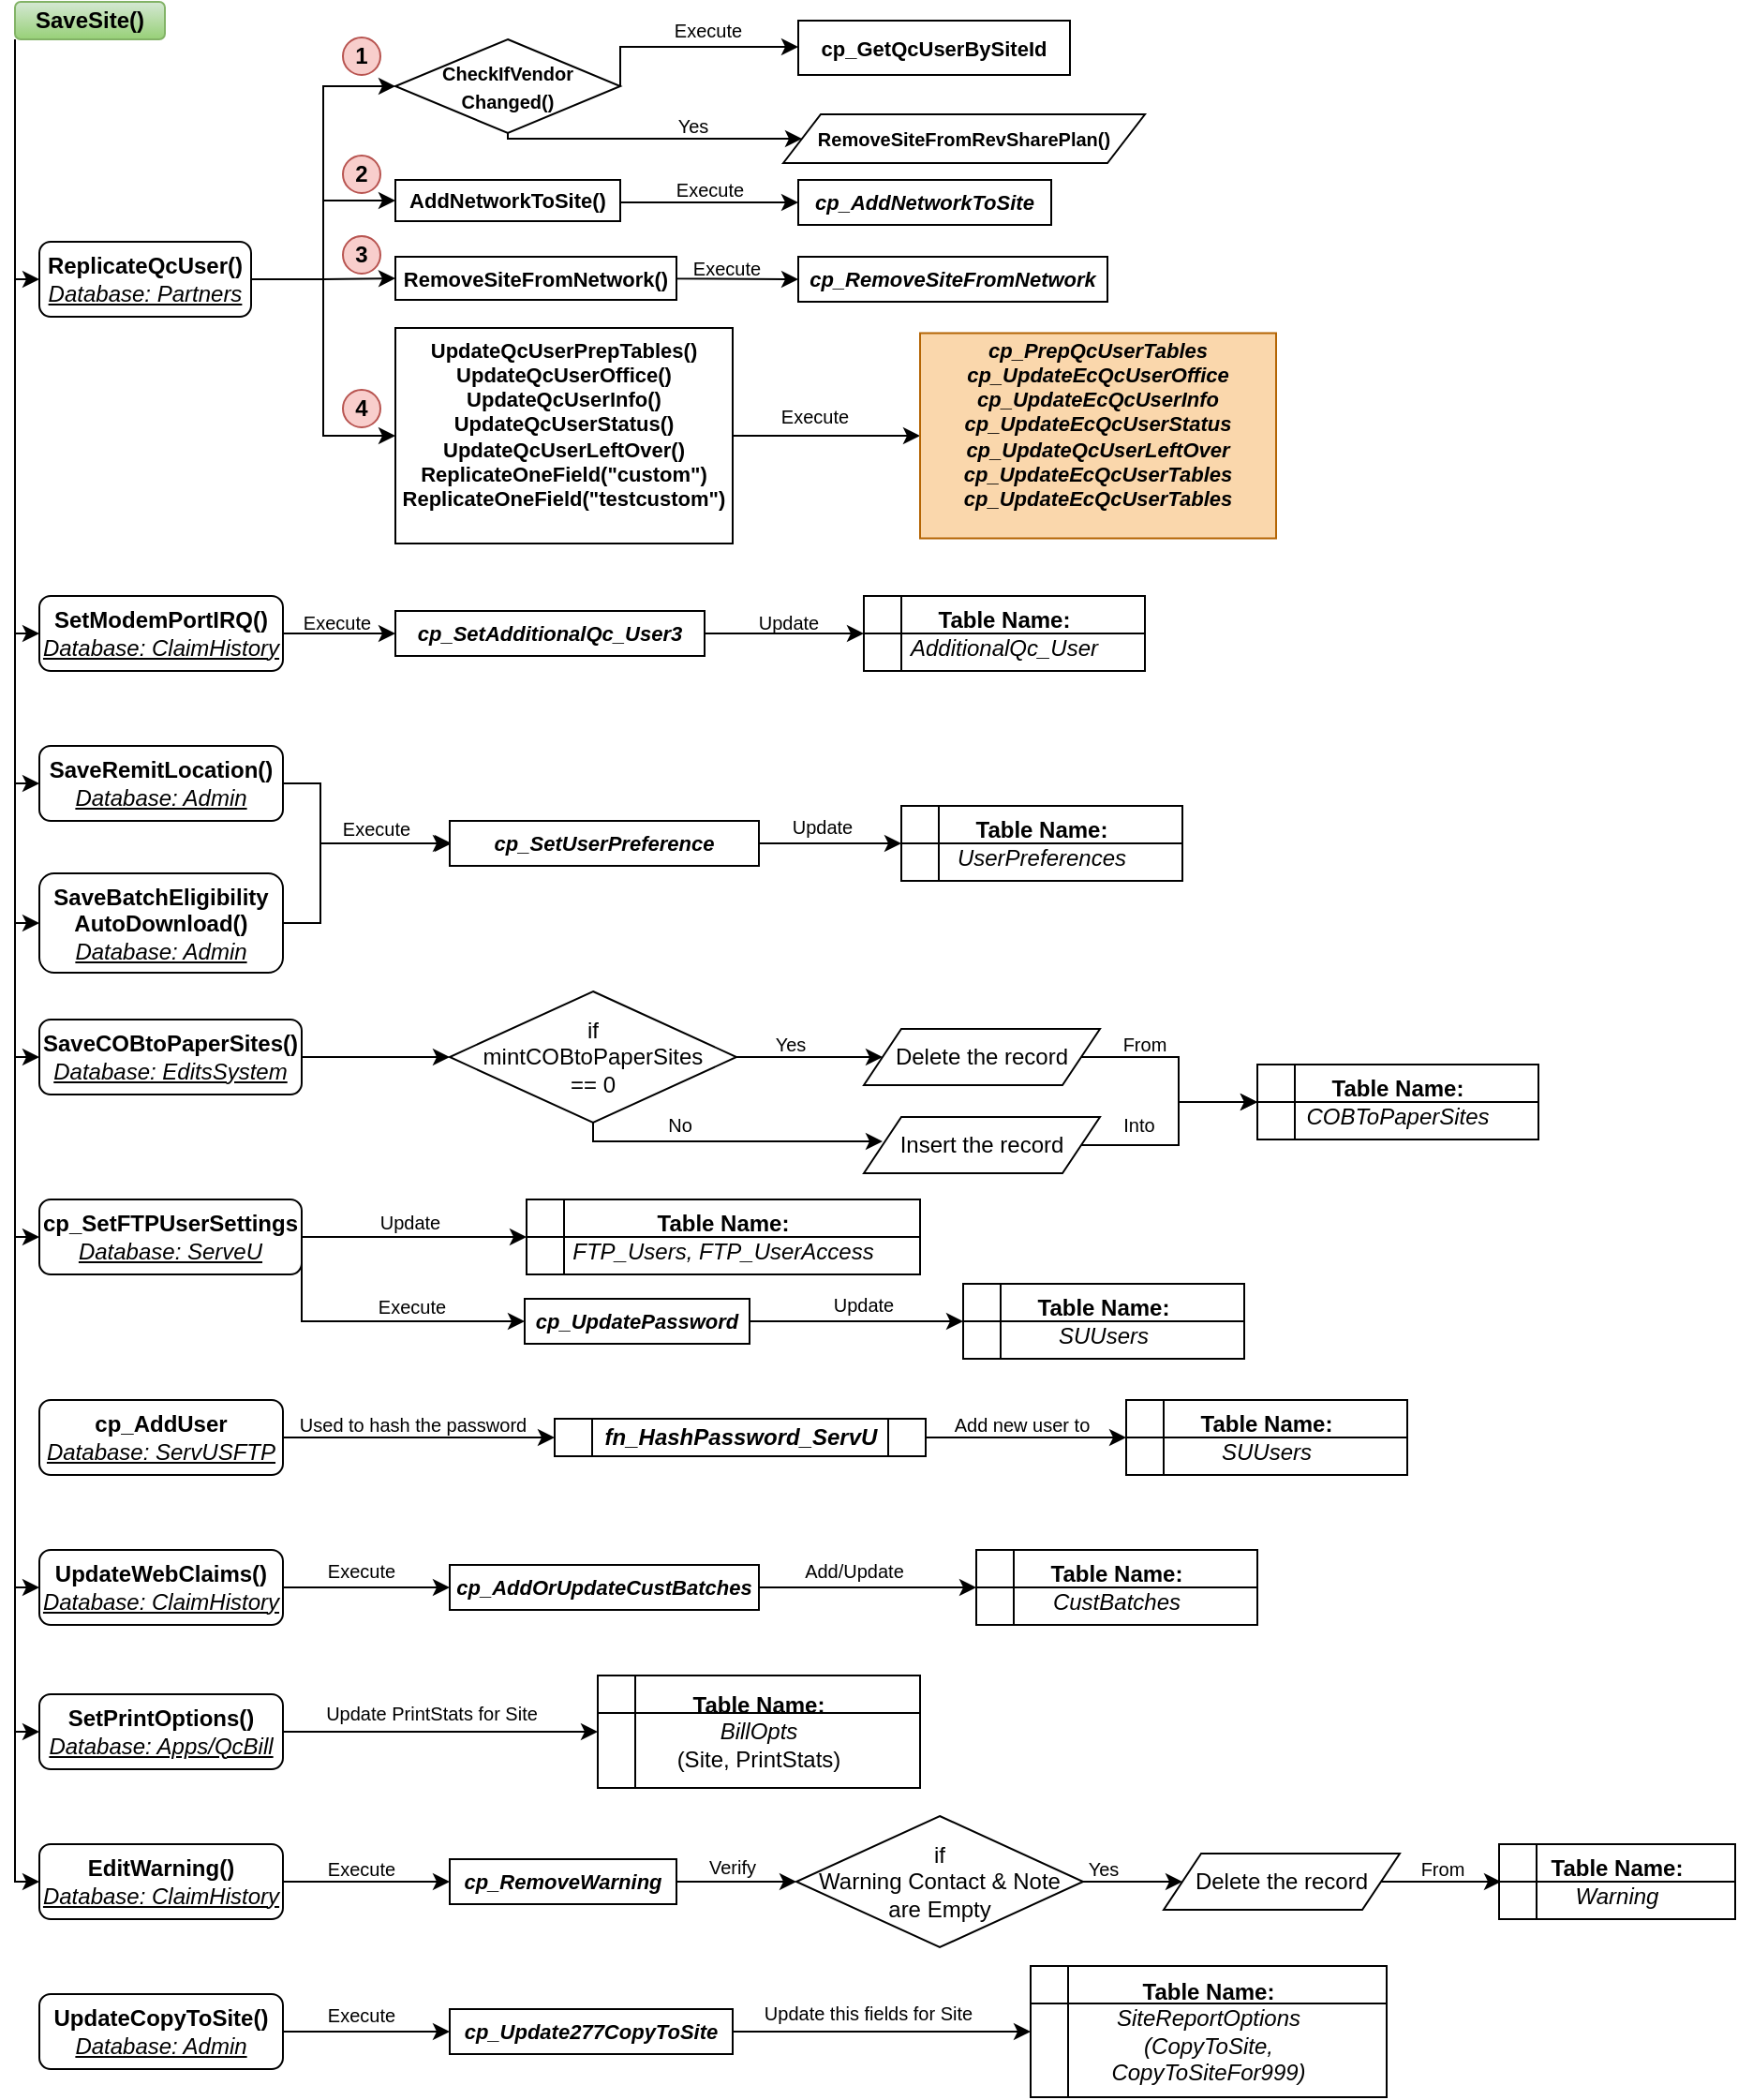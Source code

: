 <mxfile version="20.5.3" type="github">
  <diagram id="_K48cLqti1GaLyE079BF" name="Page-1">
    <mxGraphModel dx="978" dy="545" grid="1" gridSize="10" guides="1" tooltips="1" connect="1" arrows="1" fold="1" page="1" pageScale="1" pageWidth="850" pageHeight="1100" math="0" shadow="0">
      <root>
        <mxCell id="0" />
        <mxCell id="1" parent="0" />
        <mxCell id="xYedoZE-uZVzS92_hHpU-44" style="edgeStyle=orthogonalEdgeStyle;rounded=0;orthogonalLoop=1;jettySize=auto;html=1;exitX=0;exitY=1;exitDx=0;exitDy=0;entryX=0;entryY=0.5;entryDx=0;entryDy=0;fontSize=12;" edge="1" parent="1" source="xYedoZE-uZVzS92_hHpU-1" target="xYedoZE-uZVzS92_hHpU-2">
          <mxGeometry relative="1" as="geometry">
            <Array as="points">
              <mxPoint x="7" y="149" />
            </Array>
          </mxGeometry>
        </mxCell>
        <mxCell id="xYedoZE-uZVzS92_hHpU-52" style="edgeStyle=orthogonalEdgeStyle;rounded=0;orthogonalLoop=1;jettySize=auto;html=1;exitX=0;exitY=1;exitDx=0;exitDy=0;entryX=0;entryY=0.5;entryDx=0;entryDy=0;fontSize=12;" edge="1" parent="1" source="xYedoZE-uZVzS92_hHpU-1" target="xYedoZE-uZVzS92_hHpU-45">
          <mxGeometry relative="1" as="geometry">
            <Array as="points">
              <mxPoint x="7" y="338" />
            </Array>
          </mxGeometry>
        </mxCell>
        <mxCell id="xYedoZE-uZVzS92_hHpU-96" style="edgeStyle=orthogonalEdgeStyle;rounded=0;orthogonalLoop=1;jettySize=auto;html=1;exitX=0;exitY=1;exitDx=0;exitDy=0;entryX=0;entryY=0.5;entryDx=0;entryDy=0;fontSize=12;" edge="1" parent="1" source="xYedoZE-uZVzS92_hHpU-1" target="xYedoZE-uZVzS92_hHpU-54">
          <mxGeometry relative="1" as="geometry">
            <Array as="points">
              <mxPoint x="7" y="418" />
            </Array>
          </mxGeometry>
        </mxCell>
        <mxCell id="xYedoZE-uZVzS92_hHpU-97" style="edgeStyle=orthogonalEdgeStyle;rounded=0;orthogonalLoop=1;jettySize=auto;html=1;exitX=0;exitY=1;exitDx=0;exitDy=0;entryX=0;entryY=0.5;entryDx=0;entryDy=0;fontSize=12;" edge="1" parent="1" source="xYedoZE-uZVzS92_hHpU-1" target="xYedoZE-uZVzS92_hHpU-56">
          <mxGeometry relative="1" as="geometry">
            <Array as="points">
              <mxPoint x="7" y="493" />
            </Array>
          </mxGeometry>
        </mxCell>
        <mxCell id="xYedoZE-uZVzS92_hHpU-98" style="edgeStyle=orthogonalEdgeStyle;rounded=0;orthogonalLoop=1;jettySize=auto;html=1;exitX=0;exitY=1;exitDx=0;exitDy=0;entryX=0;entryY=0.5;entryDx=0;entryDy=0;fontSize=12;" edge="1" parent="1" source="xYedoZE-uZVzS92_hHpU-1" target="xYedoZE-uZVzS92_hHpU-57">
          <mxGeometry relative="1" as="geometry">
            <Array as="points">
              <mxPoint x="7" y="564" />
            </Array>
          </mxGeometry>
        </mxCell>
        <mxCell id="xYedoZE-uZVzS92_hHpU-123" style="edgeStyle=orthogonalEdgeStyle;rounded=0;orthogonalLoop=1;jettySize=auto;html=1;exitX=0;exitY=1;exitDx=0;exitDy=0;entryX=0;entryY=0.5;entryDx=0;entryDy=0;fontSize=12;" edge="1" parent="1" source="xYedoZE-uZVzS92_hHpU-1" target="xYedoZE-uZVzS92_hHpU-62">
          <mxGeometry relative="1" as="geometry">
            <Array as="points">
              <mxPoint x="7" y="1004" />
            </Array>
          </mxGeometry>
        </mxCell>
        <mxCell id="xYedoZE-uZVzS92_hHpU-124" style="edgeStyle=orthogonalEdgeStyle;rounded=0;orthogonalLoop=1;jettySize=auto;html=1;exitX=0;exitY=1;exitDx=0;exitDy=0;entryX=0;entryY=0.5;entryDx=0;entryDy=0;fontSize=12;" edge="1" parent="1" source="xYedoZE-uZVzS92_hHpU-1" target="xYedoZE-uZVzS92_hHpU-61">
          <mxGeometry relative="1" as="geometry">
            <Array as="points">
              <mxPoint x="7" y="924" />
            </Array>
          </mxGeometry>
        </mxCell>
        <mxCell id="xYedoZE-uZVzS92_hHpU-125" style="edgeStyle=orthogonalEdgeStyle;rounded=0;orthogonalLoop=1;jettySize=auto;html=1;exitX=0;exitY=1;exitDx=0;exitDy=0;entryX=0;entryY=0.5;entryDx=0;entryDy=0;fontSize=12;" edge="1" parent="1" source="xYedoZE-uZVzS92_hHpU-1" target="xYedoZE-uZVzS92_hHpU-60">
          <mxGeometry relative="1" as="geometry">
            <Array as="points">
              <mxPoint x="7" y="847" />
            </Array>
          </mxGeometry>
        </mxCell>
        <mxCell id="xYedoZE-uZVzS92_hHpU-127" style="edgeStyle=orthogonalEdgeStyle;rounded=0;orthogonalLoop=1;jettySize=auto;html=1;exitX=0;exitY=1;exitDx=0;exitDy=0;entryX=0;entryY=0.5;entryDx=0;entryDy=0;fontSize=12;" edge="1" parent="1" source="xYedoZE-uZVzS92_hHpU-1" target="xYedoZE-uZVzS92_hHpU-58">
          <mxGeometry relative="1" as="geometry">
            <Array as="points">
              <mxPoint x="7" y="660" />
            </Array>
          </mxGeometry>
        </mxCell>
        <mxCell id="xYedoZE-uZVzS92_hHpU-1" value="&lt;b&gt;SaveSite()&lt;/b&gt;" style="rounded=1;whiteSpace=wrap;html=1;fillColor=#d5e8d4;strokeColor=#82b366;gradientColor=#97d077;" vertex="1" parent="1">
          <mxGeometry x="7" y="1" width="80" height="20" as="geometry" />
        </mxCell>
        <mxCell id="xYedoZE-uZVzS92_hHpU-15" style="edgeStyle=orthogonalEdgeStyle;rounded=0;orthogonalLoop=1;jettySize=auto;html=1;exitX=1;exitY=0.5;exitDx=0;exitDy=0;entryX=0;entryY=0.5;entryDx=0;entryDy=0;fontSize=10;" edge="1" parent="1" source="xYedoZE-uZVzS92_hHpU-2" target="xYedoZE-uZVzS92_hHpU-3">
          <mxGeometry relative="1" as="geometry" />
        </mxCell>
        <mxCell id="xYedoZE-uZVzS92_hHpU-24" style="edgeStyle=orthogonalEdgeStyle;rounded=0;orthogonalLoop=1;jettySize=auto;html=1;exitX=1;exitY=0.5;exitDx=0;exitDy=0;entryX=0;entryY=0.5;entryDx=0;entryDy=0;fontSize=11;" edge="1" parent="1" source="xYedoZE-uZVzS92_hHpU-2" target="xYedoZE-uZVzS92_hHpU-19">
          <mxGeometry relative="1" as="geometry" />
        </mxCell>
        <mxCell id="xYedoZE-uZVzS92_hHpU-32" style="edgeStyle=orthogonalEdgeStyle;rounded=0;orthogonalLoop=1;jettySize=auto;html=1;exitX=1;exitY=0.5;exitDx=0;exitDy=0;entryX=0;entryY=0.5;entryDx=0;entryDy=0;fontSize=12;" edge="1" parent="1" source="xYedoZE-uZVzS92_hHpU-2" target="xYedoZE-uZVzS92_hHpU-27">
          <mxGeometry relative="1" as="geometry" />
        </mxCell>
        <mxCell id="xYedoZE-uZVzS92_hHpU-39" style="edgeStyle=orthogonalEdgeStyle;rounded=0;orthogonalLoop=1;jettySize=auto;html=1;exitX=1;exitY=0.5;exitDx=0;exitDy=0;entryX=0;entryY=0.5;entryDx=0;entryDy=0;fontSize=12;" edge="1" parent="1" source="xYedoZE-uZVzS92_hHpU-2" target="xYedoZE-uZVzS92_hHpU-35">
          <mxGeometry relative="1" as="geometry" />
        </mxCell>
        <mxCell id="xYedoZE-uZVzS92_hHpU-2" value="&lt;b&gt;ReplicateQcUser()&lt;/b&gt;&lt;br&gt;&lt;i&gt;&lt;u&gt;Database: Partners&lt;/u&gt;&lt;/i&gt;" style="rounded=1;whiteSpace=wrap;html=1;" vertex="1" parent="1">
          <mxGeometry x="20" y="129" width="113" height="40" as="geometry" />
        </mxCell>
        <mxCell id="xYedoZE-uZVzS92_hHpU-14" style="edgeStyle=orthogonalEdgeStyle;rounded=0;orthogonalLoop=1;jettySize=auto;html=1;exitX=1;exitY=0.5;exitDx=0;exitDy=0;entryX=0;entryY=0.5;entryDx=0;entryDy=0;fontSize=10;" edge="1" parent="1" source="xYedoZE-uZVzS92_hHpU-3">
          <mxGeometry relative="1" as="geometry">
            <mxPoint x="425" y="25" as="targetPoint" />
            <Array as="points">
              <mxPoint x="330" y="25" />
            </Array>
          </mxGeometry>
        </mxCell>
        <mxCell id="xYedoZE-uZVzS92_hHpU-18" style="edgeStyle=orthogonalEdgeStyle;rounded=0;orthogonalLoop=1;jettySize=auto;html=1;exitX=0.5;exitY=1;exitDx=0;exitDy=0;entryX=0;entryY=0.5;entryDx=0;entryDy=0;fontSize=10;" edge="1" parent="1" source="xYedoZE-uZVzS92_hHpU-3" target="xYedoZE-uZVzS92_hHpU-16">
          <mxGeometry relative="1" as="geometry">
            <Array as="points">
              <mxPoint x="270" y="74" />
            </Array>
          </mxGeometry>
        </mxCell>
        <UserObject label="&lt;font style=&quot;font-size: 10px;&quot;&gt;&lt;b&gt;CheckIfVendor&lt;br&gt;Changed()&lt;/b&gt;&lt;/font&gt;" tooltip="Is Vendor change or not for SiteID?" id="xYedoZE-uZVzS92_hHpU-3">
          <mxCell style="rhombus;whiteSpace=wrap;html=1;" vertex="1" parent="1">
            <mxGeometry x="210" y="21" width="120" height="50" as="geometry" />
          </mxCell>
        </UserObject>
        <mxCell id="xYedoZE-uZVzS92_hHpU-6" value="Yes" style="text;html=1;strokeColor=none;fillColor=none;align=center;verticalAlign=middle;whiteSpace=wrap;rounded=0;fontSize=10;" vertex="1" parent="1">
          <mxGeometry x="339" y="52" width="60" height="30" as="geometry" />
        </mxCell>
        <mxCell id="xYedoZE-uZVzS92_hHpU-10" value="Execute" style="text;html=1;strokeColor=none;fillColor=none;align=center;verticalAlign=middle;whiteSpace=wrap;rounded=0;fontSize=10;" vertex="1" parent="1">
          <mxGeometry x="347" y="1" width="60" height="30" as="geometry" />
        </mxCell>
        <mxCell id="xYedoZE-uZVzS92_hHpU-16" value="&lt;b&gt;&lt;font style=&quot;font-size: 10px;&quot;&gt;RemoveSiteFromRevSharePlan()&lt;/font&gt;&lt;/b&gt;" style="shape=parallelogram;perimeter=parallelogramPerimeter;whiteSpace=wrap;html=1;fixedSize=1;fontSize=10;" vertex="1" parent="1">
          <mxGeometry x="417" y="61" width="193" height="26" as="geometry" />
        </mxCell>
        <mxCell id="xYedoZE-uZVzS92_hHpU-17" value="&lt;b&gt;&lt;font style=&quot;font-size: 11px;&quot;&gt;cp_GetQcUserBySiteId&lt;/font&gt;&lt;/b&gt;" style="rounded=0;whiteSpace=wrap;html=1;fontSize=10;" vertex="1" parent="1">
          <mxGeometry x="425" y="11" width="145" height="29" as="geometry" />
        </mxCell>
        <mxCell id="xYedoZE-uZVzS92_hHpU-23" style="edgeStyle=orthogonalEdgeStyle;rounded=0;orthogonalLoop=1;jettySize=auto;html=1;exitX=1;exitY=0.5;exitDx=0;exitDy=0;entryX=0;entryY=0.5;entryDx=0;entryDy=0;fontSize=11;" edge="1" parent="1" source="xYedoZE-uZVzS92_hHpU-19" target="xYedoZE-uZVzS92_hHpU-21">
          <mxGeometry relative="1" as="geometry">
            <Array as="points">
              <mxPoint x="330" y="108" />
            </Array>
          </mxGeometry>
        </mxCell>
        <mxCell id="xYedoZE-uZVzS92_hHpU-19" value="&lt;b&gt;&lt;font style=&quot;font-size: 11px;&quot;&gt;AddNetworkToSite()&lt;/font&gt;&lt;/b&gt;" style="rounded=0;whiteSpace=wrap;html=1;fontSize=10;" vertex="1" parent="1">
          <mxGeometry x="210" y="96" width="120" height="22" as="geometry" />
        </mxCell>
        <mxCell id="xYedoZE-uZVzS92_hHpU-21" value="&lt;b&gt;&lt;i&gt;cp_AddNetworkToSite&lt;/i&gt;&lt;/b&gt;" style="rounded=0;whiteSpace=wrap;html=1;fontSize=11;" vertex="1" parent="1">
          <mxGeometry x="425" y="96" width="135" height="24" as="geometry" />
        </mxCell>
        <mxCell id="xYedoZE-uZVzS92_hHpU-22" value="Execute" style="text;html=1;strokeColor=none;fillColor=none;align=center;verticalAlign=middle;whiteSpace=wrap;rounded=0;fontSize=10;" vertex="1" parent="1">
          <mxGeometry x="348" y="86" width="60" height="30" as="geometry" />
        </mxCell>
        <mxCell id="xYedoZE-uZVzS92_hHpU-25" value="&lt;b&gt;&lt;font style=&quot;font-size: 12px;&quot;&gt;1&lt;/font&gt;&lt;/b&gt;" style="ellipse;whiteSpace=wrap;html=1;fontSize=11;fillColor=#f8cecc;strokeColor=#b85450;" vertex="1" parent="1">
          <mxGeometry x="182" y="20" width="20" height="20" as="geometry" />
        </mxCell>
        <mxCell id="xYedoZE-uZVzS92_hHpU-26" value="&lt;b&gt;&lt;font style=&quot;font-size: 12px;&quot;&gt;2&lt;/font&gt;&lt;/b&gt;" style="ellipse;whiteSpace=wrap;html=1;fontSize=11;fillColor=#f8cecc;strokeColor=#b85450;" vertex="1" parent="1">
          <mxGeometry x="182" y="83" width="20" height="20" as="geometry" />
        </mxCell>
        <mxCell id="xYedoZE-uZVzS92_hHpU-31" style="edgeStyle=orthogonalEdgeStyle;rounded=0;orthogonalLoop=1;jettySize=auto;html=1;exitX=1;exitY=0.5;exitDx=0;exitDy=0;entryX=0;entryY=0.5;entryDx=0;entryDy=0;fontSize=12;" edge="1" parent="1" source="xYedoZE-uZVzS92_hHpU-27" target="xYedoZE-uZVzS92_hHpU-28">
          <mxGeometry relative="1" as="geometry">
            <Array as="points">
              <mxPoint x="330" y="149" />
            </Array>
          </mxGeometry>
        </mxCell>
        <mxCell id="xYedoZE-uZVzS92_hHpU-27" value="&lt;b&gt;&lt;font style=&quot;font-size: 11px;&quot;&gt;RemoveSiteFromNetwork()&lt;/font&gt;&lt;/b&gt;" style="rounded=0;whiteSpace=wrap;html=1;fontSize=10;" vertex="1" parent="1">
          <mxGeometry x="210" y="137" width="150" height="23" as="geometry" />
        </mxCell>
        <mxCell id="xYedoZE-uZVzS92_hHpU-28" value="&lt;b&gt;&lt;i&gt;cp_RemoveSiteFromNetwork&lt;/i&gt;&lt;/b&gt;" style="rounded=0;whiteSpace=wrap;html=1;fontSize=11;" vertex="1" parent="1">
          <mxGeometry x="425" y="137" width="165" height="24" as="geometry" />
        </mxCell>
        <mxCell id="xYedoZE-uZVzS92_hHpU-29" value="Execute" style="text;html=1;strokeColor=none;fillColor=none;align=center;verticalAlign=middle;whiteSpace=wrap;rounded=0;fontSize=10;" vertex="1" parent="1">
          <mxGeometry x="357" y="128" width="60" height="30" as="geometry" />
        </mxCell>
        <mxCell id="xYedoZE-uZVzS92_hHpU-33" value="&lt;b&gt;&lt;font style=&quot;font-size: 12px;&quot;&gt;3&lt;/font&gt;&lt;/b&gt;" style="ellipse;whiteSpace=wrap;html=1;fontSize=11;fillColor=#f8cecc;strokeColor=#b85450;" vertex="1" parent="1">
          <mxGeometry x="182" y="126" width="20" height="20" as="geometry" />
        </mxCell>
        <mxCell id="xYedoZE-uZVzS92_hHpU-37" style="edgeStyle=orthogonalEdgeStyle;rounded=0;orthogonalLoop=1;jettySize=auto;html=1;exitX=1;exitY=0.5;exitDx=0;exitDy=0;entryX=0;entryY=0.5;entryDx=0;entryDy=0;fontSize=12;" edge="1" parent="1" source="xYedoZE-uZVzS92_hHpU-35" target="xYedoZE-uZVzS92_hHpU-36">
          <mxGeometry relative="1" as="geometry" />
        </mxCell>
        <mxCell id="xYedoZE-uZVzS92_hHpU-35" value="&lt;b&gt;&lt;font style=&quot;font-size: 11px;&quot;&gt;UpdateQcUserPrepTables()&lt;br&gt;UpdateQcUserOffice()&lt;br&gt;UpdateQcUserInfo()&lt;br&gt;UpdateQcUserStatus()&lt;br&gt;UpdateQcUserLeftOver()&lt;br&gt;ReplicateOneField(&quot;custom&quot;)&lt;br&gt;ReplicateOneField(&quot;testcustom&quot;)&lt;br&gt;&lt;br&gt;&lt;/font&gt;&lt;/b&gt;" style="rounded=0;whiteSpace=wrap;html=1;fontSize=10;" vertex="1" parent="1">
          <mxGeometry x="210" y="175" width="180" height="115" as="geometry" />
        </mxCell>
        <mxCell id="xYedoZE-uZVzS92_hHpU-36" value="&lt;b&gt;&lt;i&gt;cp_PrepQcUserTables&lt;br&gt;cp_UpdateEcQcUserOffice&lt;br&gt;&lt;/i&gt;&lt;/b&gt;&lt;b&gt;&lt;i&gt;cp_UpdateEcQcUserInfo&lt;br&gt;&lt;/i&gt;&lt;/b&gt;&lt;b&gt;&lt;i&gt;cp_UpdateEcQcUserStatus&lt;br&gt;&lt;/i&gt;&lt;/b&gt;&lt;b&gt;&lt;i&gt;cp_UpdateQcUserLeftOver&lt;br&gt;&lt;/i&gt;&lt;/b&gt;&lt;b&gt;&lt;i&gt;cp_UpdateEcQcUserTables&lt;br&gt;&lt;/i&gt;&lt;/b&gt;&lt;b&gt;&lt;i&gt;cp_UpdateEcQcUserTables&lt;/i&gt;&lt;/b&gt;&lt;b&gt;&lt;i&gt;&lt;br&gt;&lt;br&gt;&lt;/i&gt;&lt;/b&gt;" style="rounded=0;whiteSpace=wrap;html=1;fontSize=11;fillColor=#fad7ac;strokeColor=#b46504;" vertex="1" parent="1">
          <mxGeometry x="490" y="177.75" width="190" height="109.5" as="geometry" />
        </mxCell>
        <mxCell id="xYedoZE-uZVzS92_hHpU-38" value="Execute" style="text;html=1;strokeColor=none;fillColor=none;align=center;verticalAlign=middle;whiteSpace=wrap;rounded=0;fontSize=10;" vertex="1" parent="1">
          <mxGeometry x="404" y="207" width="60" height="30" as="geometry" />
        </mxCell>
        <mxCell id="xYedoZE-uZVzS92_hHpU-40" value="&lt;b&gt;&lt;font style=&quot;font-size: 12px;&quot;&gt;4&lt;/font&gt;&lt;/b&gt;" style="ellipse;whiteSpace=wrap;html=1;fontSize=11;fillColor=#f8cecc;strokeColor=#b85450;" vertex="1" parent="1">
          <mxGeometry x="182" y="208" width="20" height="20" as="geometry" />
        </mxCell>
        <mxCell id="xYedoZE-uZVzS92_hHpU-49" style="edgeStyle=orthogonalEdgeStyle;rounded=0;orthogonalLoop=1;jettySize=auto;html=1;exitX=1;exitY=0.5;exitDx=0;exitDy=0;entryX=0;entryY=0.5;entryDx=0;entryDy=0;fontSize=12;" edge="1" parent="1" source="xYedoZE-uZVzS92_hHpU-45" target="xYedoZE-uZVzS92_hHpU-46">
          <mxGeometry relative="1" as="geometry" />
        </mxCell>
        <mxCell id="xYedoZE-uZVzS92_hHpU-45" value="&lt;b&gt;SetModemPortIRQ()&lt;/b&gt;&lt;br&gt;&lt;i&gt;&lt;u&gt;Database: ClaimHistory&lt;/u&gt;&lt;/i&gt;" style="rounded=1;whiteSpace=wrap;html=1;" vertex="1" parent="1">
          <mxGeometry x="20" y="318" width="130" height="40" as="geometry" />
        </mxCell>
        <mxCell id="xYedoZE-uZVzS92_hHpU-51" style="edgeStyle=orthogonalEdgeStyle;rounded=0;orthogonalLoop=1;jettySize=auto;html=1;exitX=1;exitY=0.5;exitDx=0;exitDy=0;entryX=0;entryY=0.5;entryDx=0;entryDy=0;fontSize=12;" edge="1" parent="1" source="xYedoZE-uZVzS92_hHpU-46" target="xYedoZE-uZVzS92_hHpU-47">
          <mxGeometry relative="1" as="geometry" />
        </mxCell>
        <mxCell id="xYedoZE-uZVzS92_hHpU-46" value="&lt;b&gt;&lt;i&gt;cp_SetAdditionalQc_User3&lt;/i&gt;&lt;/b&gt;" style="rounded=0;whiteSpace=wrap;html=1;fontSize=11;" vertex="1" parent="1">
          <mxGeometry x="210" y="326" width="165" height="24" as="geometry" />
        </mxCell>
        <mxCell id="xYedoZE-uZVzS92_hHpU-47" value="&lt;b&gt;Table Name:&lt;/b&gt;&lt;br&gt;&lt;i&gt;AdditionalQc_User&lt;/i&gt;" style="shape=internalStorage;whiteSpace=wrap;html=1;backgroundOutline=1;fontSize=12;" vertex="1" parent="1">
          <mxGeometry x="460" y="318" width="150" height="40" as="geometry" />
        </mxCell>
        <mxCell id="xYedoZE-uZVzS92_hHpU-48" value="Execute" style="text;html=1;strokeColor=none;fillColor=none;align=center;verticalAlign=middle;whiteSpace=wrap;rounded=0;fontSize=10;" vertex="1" parent="1">
          <mxGeometry x="149" y="317" width="60" height="30" as="geometry" />
        </mxCell>
        <mxCell id="xYedoZE-uZVzS92_hHpU-50" value="Update" style="text;html=1;strokeColor=none;fillColor=none;align=center;verticalAlign=middle;whiteSpace=wrap;rounded=0;fontSize=10;" vertex="1" parent="1">
          <mxGeometry x="390" y="317" width="60" height="30" as="geometry" />
        </mxCell>
        <mxCell id="xYedoZE-uZVzS92_hHpU-67" style="edgeStyle=orthogonalEdgeStyle;rounded=0;orthogonalLoop=1;jettySize=auto;html=1;exitX=1;exitY=0.5;exitDx=0;exitDy=0;entryX=0;entryY=0.5;entryDx=0;entryDy=0;fontSize=12;" edge="1" parent="1" source="xYedoZE-uZVzS92_hHpU-54" target="xYedoZE-uZVzS92_hHpU-65">
          <mxGeometry relative="1" as="geometry">
            <Array as="points">
              <mxPoint x="170" y="418" />
              <mxPoint x="170" y="450" />
            </Array>
          </mxGeometry>
        </mxCell>
        <mxCell id="xYedoZE-uZVzS92_hHpU-54" value="&lt;b&gt;SaveRemitLocation()&lt;/b&gt;&lt;br&gt;&lt;i&gt;&lt;u&gt;Database: Admin&lt;/u&gt;&lt;/i&gt;" style="rounded=1;whiteSpace=wrap;html=1;" vertex="1" parent="1">
          <mxGeometry x="20" y="398" width="130" height="40" as="geometry" />
        </mxCell>
        <mxCell id="xYedoZE-uZVzS92_hHpU-68" style="edgeStyle=orthogonalEdgeStyle;rounded=0;orthogonalLoop=1;jettySize=auto;html=1;exitX=1;exitY=0.5;exitDx=0;exitDy=0;fontSize=12;" edge="1" parent="1" source="xYedoZE-uZVzS92_hHpU-56">
          <mxGeometry relative="1" as="geometry">
            <mxPoint x="240" y="450" as="targetPoint" />
            <Array as="points">
              <mxPoint x="170" y="493" />
              <mxPoint x="170" y="450" />
            </Array>
          </mxGeometry>
        </mxCell>
        <mxCell id="xYedoZE-uZVzS92_hHpU-56" value="&lt;b&gt;SaveBatchEligibility&lt;br&gt;AutoDownload()&lt;/b&gt;&lt;br&gt;&lt;i&gt;&lt;u&gt;Database: Admin&lt;/u&gt;&lt;/i&gt;" style="rounded=1;whiteSpace=wrap;html=1;" vertex="1" parent="1">
          <mxGeometry x="20" y="466" width="130" height="53" as="geometry" />
        </mxCell>
        <mxCell id="xYedoZE-uZVzS92_hHpU-85" style="edgeStyle=orthogonalEdgeStyle;rounded=0;orthogonalLoop=1;jettySize=auto;html=1;exitX=1;exitY=0.5;exitDx=0;exitDy=0;entryX=0;entryY=0.5;entryDx=0;entryDy=0;fontSize=12;" edge="1" parent="1" source="xYedoZE-uZVzS92_hHpU-57" target="xYedoZE-uZVzS92_hHpU-75">
          <mxGeometry relative="1" as="geometry" />
        </mxCell>
        <mxCell id="xYedoZE-uZVzS92_hHpU-57" value="&lt;b&gt;SaveCOBtoPaperSites()&lt;/b&gt;&lt;br&gt;&lt;i&gt;&lt;u&gt;Database: EditsSystem&lt;/u&gt;&lt;/i&gt;" style="rounded=1;whiteSpace=wrap;html=1;" vertex="1" parent="1">
          <mxGeometry x="20" y="544" width="140" height="40" as="geometry" />
        </mxCell>
        <mxCell id="xYedoZE-uZVzS92_hHpU-143" style="edgeStyle=orthogonalEdgeStyle;rounded=0;orthogonalLoop=1;jettySize=auto;html=1;exitX=1;exitY=0.5;exitDx=0;exitDy=0;entryX=0;entryY=0.5;entryDx=0;entryDy=0;fontSize=12;" edge="1" parent="1" source="xYedoZE-uZVzS92_hHpU-58" target="xYedoZE-uZVzS92_hHpU-142">
          <mxGeometry relative="1" as="geometry" />
        </mxCell>
        <mxCell id="xYedoZE-uZVzS92_hHpU-144" style="edgeStyle=orthogonalEdgeStyle;rounded=0;orthogonalLoop=1;jettySize=auto;html=1;exitX=1;exitY=0.5;exitDx=0;exitDy=0;entryX=0;entryY=0.5;entryDx=0;entryDy=0;fontSize=12;" edge="1" parent="1" source="xYedoZE-uZVzS92_hHpU-58" target="xYedoZE-uZVzS92_hHpU-141">
          <mxGeometry relative="1" as="geometry">
            <Array as="points">
              <mxPoint x="160" y="705" />
            </Array>
          </mxGeometry>
        </mxCell>
        <mxCell id="xYedoZE-uZVzS92_hHpU-58" value="&lt;b&gt;cp_SetFTPUserSettings&lt;/b&gt;&lt;br&gt;&lt;i&gt;&lt;u&gt;Database: ServeU&lt;/u&gt;&lt;/i&gt;" style="rounded=1;whiteSpace=wrap;html=1;" vertex="1" parent="1">
          <mxGeometry x="20" y="640" width="140" height="40" as="geometry" />
        </mxCell>
        <mxCell id="xYedoZE-uZVzS92_hHpU-136" style="edgeStyle=orthogonalEdgeStyle;rounded=0;orthogonalLoop=1;jettySize=auto;html=1;exitX=1;exitY=0.5;exitDx=0;exitDy=0;entryX=0;entryY=0.5;entryDx=0;entryDy=0;fontSize=12;" edge="1" parent="1" source="xYedoZE-uZVzS92_hHpU-59" target="xYedoZE-uZVzS92_hHpU-135">
          <mxGeometry relative="1" as="geometry" />
        </mxCell>
        <mxCell id="xYedoZE-uZVzS92_hHpU-59" value="&lt;b&gt;cp_AddUser&lt;/b&gt;&lt;br&gt;&lt;i&gt;&lt;u&gt;Database: ServUSFTP&lt;/u&gt;&lt;/i&gt;" style="rounded=1;whiteSpace=wrap;html=1;" vertex="1" parent="1">
          <mxGeometry x="20" y="747" width="130" height="40" as="geometry" />
        </mxCell>
        <mxCell id="xYedoZE-uZVzS92_hHpU-89" style="edgeStyle=orthogonalEdgeStyle;rounded=0;orthogonalLoop=1;jettySize=auto;html=1;exitX=1;exitY=0.5;exitDx=0;exitDy=0;fontSize=12;" edge="1" parent="1" source="xYedoZE-uZVzS92_hHpU-60" target="xYedoZE-uZVzS92_hHpU-87">
          <mxGeometry relative="1" as="geometry" />
        </mxCell>
        <mxCell id="xYedoZE-uZVzS92_hHpU-60" value="&lt;b&gt;UpdateWebClaims()&lt;/b&gt;&lt;br&gt;&lt;i&gt;&lt;u&gt;Database: ClaimHistory&lt;/u&gt;&lt;/i&gt;" style="rounded=1;whiteSpace=wrap;html=1;" vertex="1" parent="1">
          <mxGeometry x="20" y="827" width="130" height="40" as="geometry" />
        </mxCell>
        <mxCell id="xYedoZE-uZVzS92_hHpU-118" style="edgeStyle=orthogonalEdgeStyle;rounded=0;orthogonalLoop=1;jettySize=auto;html=1;exitX=1;exitY=0.5;exitDx=0;exitDy=0;entryX=0;entryY=0.5;entryDx=0;entryDy=0;fontSize=12;" edge="1" parent="1" source="xYedoZE-uZVzS92_hHpU-61" target="xYedoZE-uZVzS92_hHpU-117">
          <mxGeometry relative="1" as="geometry" />
        </mxCell>
        <mxCell id="xYedoZE-uZVzS92_hHpU-61" value="&lt;b&gt;SetPrintOptions()&lt;/b&gt;&lt;br&gt;&lt;i&gt;&lt;u&gt;Database: Apps/QcBill&lt;/u&gt;&lt;/i&gt;" style="rounded=1;whiteSpace=wrap;html=1;" vertex="1" parent="1">
          <mxGeometry x="20" y="904" width="130" height="40" as="geometry" />
        </mxCell>
        <mxCell id="xYedoZE-uZVzS92_hHpU-109" style="edgeStyle=orthogonalEdgeStyle;rounded=0;orthogonalLoop=1;jettySize=auto;html=1;exitX=1;exitY=0.5;exitDx=0;exitDy=0;fontSize=12;" edge="1" parent="1" source="xYedoZE-uZVzS92_hHpU-62" target="xYedoZE-uZVzS92_hHpU-99">
          <mxGeometry relative="1" as="geometry" />
        </mxCell>
        <mxCell id="xYedoZE-uZVzS92_hHpU-62" value="&lt;b&gt;EditWarning()&lt;/b&gt;&lt;br&gt;&lt;i&gt;&lt;u&gt;Database: ClaimHistory&lt;/u&gt;&lt;/i&gt;" style="rounded=1;whiteSpace=wrap;html=1;" vertex="1" parent="1">
          <mxGeometry x="20" y="984" width="130" height="40" as="geometry" />
        </mxCell>
        <mxCell id="xYedoZE-uZVzS92_hHpU-113" style="edgeStyle=orthogonalEdgeStyle;rounded=0;orthogonalLoop=1;jettySize=auto;html=1;exitX=1;exitY=0.5;exitDx=0;exitDy=0;entryX=0;entryY=0.5;entryDx=0;entryDy=0;fontSize=12;" edge="1" parent="1" source="xYedoZE-uZVzS92_hHpU-63" target="xYedoZE-uZVzS92_hHpU-111">
          <mxGeometry relative="1" as="geometry" />
        </mxCell>
        <mxCell id="xYedoZE-uZVzS92_hHpU-63" value="&lt;b&gt;UpdateCopyToSite()&lt;/b&gt;&lt;br&gt;&lt;i&gt;&lt;u&gt;Database: Admin&lt;/u&gt;&lt;/i&gt;" style="rounded=1;whiteSpace=wrap;html=1;" vertex="1" parent="1">
          <mxGeometry x="20" y="1064" width="130" height="40" as="geometry" />
        </mxCell>
        <mxCell id="xYedoZE-uZVzS92_hHpU-69" style="edgeStyle=orthogonalEdgeStyle;rounded=0;orthogonalLoop=1;jettySize=auto;html=1;exitX=1;exitY=0.5;exitDx=0;exitDy=0;entryX=0;entryY=0.5;entryDx=0;entryDy=0;fontSize=12;" edge="1" parent="1" source="xYedoZE-uZVzS92_hHpU-65" target="xYedoZE-uZVzS92_hHpU-66">
          <mxGeometry relative="1" as="geometry" />
        </mxCell>
        <mxCell id="xYedoZE-uZVzS92_hHpU-65" value="&lt;b&gt;&lt;i&gt;cp_SetUserPreference&lt;/i&gt;&lt;/b&gt;" style="rounded=0;whiteSpace=wrap;html=1;fontSize=11;" vertex="1" parent="1">
          <mxGeometry x="239" y="438" width="165" height="24" as="geometry" />
        </mxCell>
        <mxCell id="xYedoZE-uZVzS92_hHpU-66" value="&lt;b&gt;Table Name:&lt;/b&gt;&lt;br&gt;&lt;i&gt;UserPreferences&lt;/i&gt;" style="shape=internalStorage;whiteSpace=wrap;html=1;backgroundOutline=1;fontSize=12;" vertex="1" parent="1">
          <mxGeometry x="480" y="430" width="150" height="40" as="geometry" />
        </mxCell>
        <mxCell id="xYedoZE-uZVzS92_hHpU-70" value="Execute" style="text;html=1;strokeColor=none;fillColor=none;align=center;verticalAlign=middle;whiteSpace=wrap;rounded=0;fontSize=10;" vertex="1" parent="1">
          <mxGeometry x="170" y="427" width="60" height="30" as="geometry" />
        </mxCell>
        <mxCell id="xYedoZE-uZVzS92_hHpU-71" value="Update" style="text;html=1;strokeColor=none;fillColor=none;align=center;verticalAlign=middle;whiteSpace=wrap;rounded=0;fontSize=10;" vertex="1" parent="1">
          <mxGeometry x="408" y="426" width="60" height="30" as="geometry" />
        </mxCell>
        <mxCell id="xYedoZE-uZVzS92_hHpU-72" value="&lt;b&gt;Table Name:&lt;/b&gt;&lt;br&gt;&lt;i&gt;COBToPaperSites&lt;/i&gt;" style="shape=internalStorage;whiteSpace=wrap;html=1;backgroundOutline=1;fontSize=12;" vertex="1" parent="1">
          <mxGeometry x="670" y="568" width="150" height="40" as="geometry" />
        </mxCell>
        <mxCell id="xYedoZE-uZVzS92_hHpU-79" style="edgeStyle=orthogonalEdgeStyle;rounded=0;orthogonalLoop=1;jettySize=auto;html=1;exitX=1;exitY=0.5;exitDx=0;exitDy=0;entryX=0;entryY=0.5;entryDx=0;entryDy=0;fontSize=12;" edge="1" parent="1" source="xYedoZE-uZVzS92_hHpU-75" target="xYedoZE-uZVzS92_hHpU-78">
          <mxGeometry relative="1" as="geometry" />
        </mxCell>
        <mxCell id="xYedoZE-uZVzS92_hHpU-83" style="edgeStyle=orthogonalEdgeStyle;rounded=0;orthogonalLoop=1;jettySize=auto;html=1;exitX=0.5;exitY=1;exitDx=0;exitDy=0;entryX=0;entryY=0.5;entryDx=0;entryDy=0;fontSize=12;" edge="1" parent="1" source="xYedoZE-uZVzS92_hHpU-75">
          <mxGeometry relative="1" as="geometry">
            <mxPoint x="470" y="609" as="targetPoint" />
            <Array as="points">
              <mxPoint x="316" y="609" />
            </Array>
          </mxGeometry>
        </mxCell>
        <mxCell id="xYedoZE-uZVzS92_hHpU-75" value="if&lt;br&gt;mintCOBtoPaperSites&lt;br&gt;== 0" style="rhombus;whiteSpace=wrap;html=1;fontSize=12;" vertex="1" parent="1">
          <mxGeometry x="239" y="529" width="153" height="70" as="geometry" />
        </mxCell>
        <mxCell id="xYedoZE-uZVzS92_hHpU-77" value="Yes" style="text;html=1;strokeColor=none;fillColor=none;align=center;verticalAlign=middle;whiteSpace=wrap;rounded=0;fontSize=10;" vertex="1" parent="1">
          <mxGeometry x="391" y="542" width="60" height="30" as="geometry" />
        </mxCell>
        <mxCell id="xYedoZE-uZVzS92_hHpU-80" style="edgeStyle=orthogonalEdgeStyle;rounded=0;orthogonalLoop=1;jettySize=auto;html=1;exitX=1;exitY=0.5;exitDx=0;exitDy=0;fontSize=12;" edge="1" parent="1" source="xYedoZE-uZVzS92_hHpU-78" target="xYedoZE-uZVzS92_hHpU-72">
          <mxGeometry relative="1" as="geometry" />
        </mxCell>
        <mxCell id="xYedoZE-uZVzS92_hHpU-78" value="Delete the record" style="shape=parallelogram;perimeter=parallelogramPerimeter;whiteSpace=wrap;html=1;fixedSize=1;fontSize=12;" vertex="1" parent="1">
          <mxGeometry x="460" y="549" width="126" height="30" as="geometry" />
        </mxCell>
        <mxCell id="xYedoZE-uZVzS92_hHpU-151" style="edgeStyle=orthogonalEdgeStyle;rounded=0;orthogonalLoop=1;jettySize=auto;html=1;exitX=1;exitY=0.5;exitDx=0;exitDy=0;entryX=0;entryY=0.5;entryDx=0;entryDy=0;fontSize=12;" edge="1" parent="1" source="xYedoZE-uZVzS92_hHpU-81" target="xYedoZE-uZVzS92_hHpU-72">
          <mxGeometry relative="1" as="geometry" />
        </mxCell>
        <mxCell id="xYedoZE-uZVzS92_hHpU-81" value="Insert the record" style="shape=parallelogram;perimeter=parallelogramPerimeter;whiteSpace=wrap;html=1;fixedSize=1;fontSize=12;" vertex="1" parent="1">
          <mxGeometry x="460" y="596" width="126" height="30" as="geometry" />
        </mxCell>
        <mxCell id="xYedoZE-uZVzS92_hHpU-82" value="From" style="text;html=1;strokeColor=none;fillColor=none;align=center;verticalAlign=middle;whiteSpace=wrap;rounded=0;fontSize=10;" vertex="1" parent="1">
          <mxGeometry x="580" y="542" width="60" height="30" as="geometry" />
        </mxCell>
        <mxCell id="xYedoZE-uZVzS92_hHpU-84" value="No" style="text;html=1;strokeColor=none;fillColor=none;align=center;verticalAlign=middle;whiteSpace=wrap;rounded=0;fontSize=10;" vertex="1" parent="1">
          <mxGeometry x="332" y="585" width="60" height="30" as="geometry" />
        </mxCell>
        <mxCell id="xYedoZE-uZVzS92_hHpU-90" style="edgeStyle=orthogonalEdgeStyle;rounded=0;orthogonalLoop=1;jettySize=auto;html=1;exitX=1;exitY=0.5;exitDx=0;exitDy=0;entryX=0;entryY=0.5;entryDx=0;entryDy=0;fontSize=12;" edge="1" parent="1" source="xYedoZE-uZVzS92_hHpU-87" target="xYedoZE-uZVzS92_hHpU-88">
          <mxGeometry relative="1" as="geometry" />
        </mxCell>
        <mxCell id="xYedoZE-uZVzS92_hHpU-87" value="&lt;b&gt;&lt;i&gt;cp_AddOrUpdateCustBatches&lt;/i&gt;&lt;/b&gt;" style="rounded=0;whiteSpace=wrap;html=1;fontSize=11;" vertex="1" parent="1">
          <mxGeometry x="239" y="835" width="165" height="24" as="geometry" />
        </mxCell>
        <mxCell id="xYedoZE-uZVzS92_hHpU-88" value="&lt;b&gt;Table Name:&lt;/b&gt;&lt;br&gt;&lt;i&gt;CustBatches&lt;/i&gt;" style="shape=internalStorage;whiteSpace=wrap;html=1;backgroundOutline=1;fontSize=12;" vertex="1" parent="1">
          <mxGeometry x="520" y="827" width="150" height="40" as="geometry" />
        </mxCell>
        <mxCell id="xYedoZE-uZVzS92_hHpU-91" value="Add/Update" style="text;html=1;strokeColor=none;fillColor=none;align=center;verticalAlign=middle;whiteSpace=wrap;rounded=0;fontSize=10;" vertex="1" parent="1">
          <mxGeometry x="425" y="823" width="60" height="30" as="geometry" />
        </mxCell>
        <mxCell id="xYedoZE-uZVzS92_hHpU-92" value="Execute" style="text;html=1;strokeColor=none;fillColor=none;align=center;verticalAlign=middle;whiteSpace=wrap;rounded=0;fontSize=10;" vertex="1" parent="1">
          <mxGeometry x="162" y="823" width="60" height="30" as="geometry" />
        </mxCell>
        <mxCell id="xYedoZE-uZVzS92_hHpU-93" value="Into" style="text;html=1;strokeColor=none;fillColor=none;align=center;verticalAlign=middle;whiteSpace=wrap;rounded=0;fontSize=10;" vertex="1" parent="1">
          <mxGeometry x="577" y="585" width="60" height="30" as="geometry" />
        </mxCell>
        <mxCell id="xYedoZE-uZVzS92_hHpU-107" style="edgeStyle=orthogonalEdgeStyle;rounded=0;orthogonalLoop=1;jettySize=auto;html=1;exitX=1;exitY=0.5;exitDx=0;exitDy=0;entryX=0;entryY=0.5;entryDx=0;entryDy=0;fontSize=12;" edge="1" parent="1" source="xYedoZE-uZVzS92_hHpU-99" target="xYedoZE-uZVzS92_hHpU-101">
          <mxGeometry relative="1" as="geometry" />
        </mxCell>
        <mxCell id="xYedoZE-uZVzS92_hHpU-99" value="&lt;b&gt;&lt;i&gt;cp_RemoveWarning&lt;/i&gt;&lt;/b&gt;" style="rounded=0;whiteSpace=wrap;html=1;fontSize=11;" vertex="1" parent="1">
          <mxGeometry x="239" y="992" width="121" height="24" as="geometry" />
        </mxCell>
        <mxCell id="xYedoZE-uZVzS92_hHpU-100" value="&lt;b&gt;Table Name:&lt;/b&gt;&lt;br&gt;&lt;i&gt;Warning&lt;/i&gt;" style="shape=internalStorage;whiteSpace=wrap;html=1;backgroundOutline=1;fontSize=12;" vertex="1" parent="1">
          <mxGeometry x="799" y="984" width="126" height="40" as="geometry" />
        </mxCell>
        <mxCell id="xYedoZE-uZVzS92_hHpU-105" style="edgeStyle=orthogonalEdgeStyle;rounded=0;orthogonalLoop=1;jettySize=auto;html=1;exitX=1;exitY=0.5;exitDx=0;exitDy=0;entryX=0;entryY=0.5;entryDx=0;entryDy=0;fontSize=12;" edge="1" parent="1" source="xYedoZE-uZVzS92_hHpU-101" target="xYedoZE-uZVzS92_hHpU-102">
          <mxGeometry relative="1" as="geometry" />
        </mxCell>
        <mxCell id="xYedoZE-uZVzS92_hHpU-101" value="if&lt;br&gt;Warning Contact &amp;amp; Note&lt;br&gt;are Empty" style="rhombus;whiteSpace=wrap;html=1;fontSize=12;" vertex="1" parent="1">
          <mxGeometry x="424" y="969" width="153" height="70" as="geometry" />
        </mxCell>
        <mxCell id="xYedoZE-uZVzS92_hHpU-104" style="edgeStyle=orthogonalEdgeStyle;rounded=0;orthogonalLoop=1;jettySize=auto;html=1;exitX=1;exitY=0.5;exitDx=0;exitDy=0;entryX=0;entryY=0.5;entryDx=0;entryDy=0;fontSize=12;" edge="1" parent="1" source="xYedoZE-uZVzS92_hHpU-102">
          <mxGeometry relative="1" as="geometry">
            <mxPoint x="800" y="1004" as="targetPoint" />
          </mxGeometry>
        </mxCell>
        <mxCell id="xYedoZE-uZVzS92_hHpU-102" value="Delete the record" style="shape=parallelogram;perimeter=parallelogramPerimeter;whiteSpace=wrap;html=1;fixedSize=1;fontSize=12;" vertex="1" parent="1">
          <mxGeometry x="620" y="989" width="126" height="30" as="geometry" />
        </mxCell>
        <mxCell id="xYedoZE-uZVzS92_hHpU-103" value="From" style="text;html=1;strokeColor=none;fillColor=none;align=center;verticalAlign=middle;whiteSpace=wrap;rounded=0;fontSize=10;" vertex="1" parent="1">
          <mxGeometry x="739" y="982" width="60" height="30" as="geometry" />
        </mxCell>
        <mxCell id="xYedoZE-uZVzS92_hHpU-106" value="Yes" style="text;html=1;strokeColor=none;fillColor=none;align=center;verticalAlign=middle;whiteSpace=wrap;rounded=0;fontSize=10;" vertex="1" parent="1">
          <mxGeometry x="558" y="982" width="60" height="30" as="geometry" />
        </mxCell>
        <mxCell id="xYedoZE-uZVzS92_hHpU-108" value="Verify" style="text;html=1;strokeColor=none;fillColor=none;align=center;verticalAlign=middle;whiteSpace=wrap;rounded=0;fontSize=10;" vertex="1" parent="1">
          <mxGeometry x="360" y="981" width="60" height="30" as="geometry" />
        </mxCell>
        <mxCell id="xYedoZE-uZVzS92_hHpU-110" value="Execute" style="text;html=1;strokeColor=none;fillColor=none;align=center;verticalAlign=middle;whiteSpace=wrap;rounded=0;fontSize=10;" vertex="1" parent="1">
          <mxGeometry x="162" y="982" width="60" height="30" as="geometry" />
        </mxCell>
        <mxCell id="xYedoZE-uZVzS92_hHpU-115" style="edgeStyle=orthogonalEdgeStyle;rounded=0;orthogonalLoop=1;jettySize=auto;html=1;exitX=1;exitY=0.5;exitDx=0;exitDy=0;entryX=0;entryY=0.5;entryDx=0;entryDy=0;fontSize=12;" edge="1" parent="1" source="xYedoZE-uZVzS92_hHpU-111">
          <mxGeometry relative="1" as="geometry">
            <mxPoint x="549" y="1084" as="targetPoint" />
          </mxGeometry>
        </mxCell>
        <mxCell id="xYedoZE-uZVzS92_hHpU-111" value="&lt;b&gt;&lt;i&gt;cp_Update277CopyToSite&lt;/i&gt;&lt;/b&gt;" style="rounded=0;whiteSpace=wrap;html=1;fontSize=11;" vertex="1" parent="1">
          <mxGeometry x="239" y="1072" width="151" height="24" as="geometry" />
        </mxCell>
        <mxCell id="xYedoZE-uZVzS92_hHpU-112" value="&lt;b&gt;Table Name:&lt;/b&gt;&lt;br&gt;&lt;i&gt;SiteReportOptions&lt;br&gt;(CopyToSite,&lt;br&gt;CopyToSiteFor999)&lt;/i&gt;" style="shape=internalStorage;whiteSpace=wrap;html=1;backgroundOutline=1;fontSize=12;" vertex="1" parent="1">
          <mxGeometry x="549" y="1049" width="190" height="70" as="geometry" />
        </mxCell>
        <mxCell id="xYedoZE-uZVzS92_hHpU-114" value="Execute" style="text;html=1;strokeColor=none;fillColor=none;align=center;verticalAlign=middle;whiteSpace=wrap;rounded=0;fontSize=10;" vertex="1" parent="1">
          <mxGeometry x="162" y="1060" width="60" height="30" as="geometry" />
        </mxCell>
        <mxCell id="xYedoZE-uZVzS92_hHpU-116" value="Update this fields for Site" style="text;html=1;strokeColor=none;fillColor=none;align=center;verticalAlign=middle;whiteSpace=wrap;rounded=0;fontSize=10;" vertex="1" parent="1">
          <mxGeometry x="405" y="1059" width="115" height="30" as="geometry" />
        </mxCell>
        <mxCell id="xYedoZE-uZVzS92_hHpU-117" value="&lt;b&gt;Table Name:&lt;/b&gt;&lt;br&gt;&lt;i&gt;BillOpts&lt;br&gt;&lt;/i&gt;(Site, PrintStats)" style="shape=internalStorage;whiteSpace=wrap;html=1;backgroundOutline=1;fontSize=12;" vertex="1" parent="1">
          <mxGeometry x="318" y="894" width="172" height="60" as="geometry" />
        </mxCell>
        <mxCell id="xYedoZE-uZVzS92_hHpU-119" value="Update PrintStats for Site" style="text;html=1;strokeColor=none;fillColor=none;align=center;verticalAlign=middle;whiteSpace=wrap;rounded=0;fontSize=10;" vertex="1" parent="1">
          <mxGeometry x="164" y="899" width="131" height="30" as="geometry" />
        </mxCell>
        <mxCell id="xYedoZE-uZVzS92_hHpU-139" style="edgeStyle=orthogonalEdgeStyle;rounded=0;orthogonalLoop=1;jettySize=auto;html=1;exitX=1;exitY=0.5;exitDx=0;exitDy=0;fontSize=12;" edge="1" parent="1" source="xYedoZE-uZVzS92_hHpU-135" target="xYedoZE-uZVzS92_hHpU-138">
          <mxGeometry relative="1" as="geometry" />
        </mxCell>
        <mxCell id="xYedoZE-uZVzS92_hHpU-135" value="&lt;b&gt;&lt;i&gt;fn_HashPassword_ServU&lt;/i&gt;&lt;/b&gt;" style="shape=process;whiteSpace=wrap;html=1;backgroundOutline=1;fontSize=12;" vertex="1" parent="1">
          <mxGeometry x="295" y="757" width="198" height="20" as="geometry" />
        </mxCell>
        <mxCell id="xYedoZE-uZVzS92_hHpU-137" value="Used to hash the password" style="text;html=1;strokeColor=none;fillColor=none;align=center;verticalAlign=middle;whiteSpace=wrap;rounded=0;fontSize=10;" vertex="1" parent="1">
          <mxGeometry x="154" y="745" width="131" height="30" as="geometry" />
        </mxCell>
        <mxCell id="xYedoZE-uZVzS92_hHpU-138" value="&lt;b&gt;Table Name:&lt;/b&gt;&lt;br&gt;&lt;i&gt;SUUsers&lt;/i&gt;" style="shape=internalStorage;whiteSpace=wrap;html=1;backgroundOutline=1;fontSize=12;" vertex="1" parent="1">
          <mxGeometry x="600" y="747" width="150" height="40" as="geometry" />
        </mxCell>
        <mxCell id="xYedoZE-uZVzS92_hHpU-140" value="Add new user to" style="text;html=1;strokeColor=none;fillColor=none;align=center;verticalAlign=middle;whiteSpace=wrap;rounded=0;fontSize=10;" vertex="1" parent="1">
          <mxGeometry x="479" y="745" width="131" height="30" as="geometry" />
        </mxCell>
        <mxCell id="xYedoZE-uZVzS92_hHpU-146" style="edgeStyle=orthogonalEdgeStyle;rounded=0;orthogonalLoop=1;jettySize=auto;html=1;exitX=1;exitY=0.5;exitDx=0;exitDy=0;entryX=0;entryY=0.5;entryDx=0;entryDy=0;fontSize=12;" edge="1" parent="1" source="xYedoZE-uZVzS92_hHpU-141" target="xYedoZE-uZVzS92_hHpU-145">
          <mxGeometry relative="1" as="geometry" />
        </mxCell>
        <mxCell id="xYedoZE-uZVzS92_hHpU-141" value="&lt;b&gt;&lt;i&gt;cp_UpdatePassword&lt;/i&gt;&lt;/b&gt;" style="rounded=0;whiteSpace=wrap;html=1;fontSize=11;" vertex="1" parent="1">
          <mxGeometry x="279" y="693" width="120" height="24" as="geometry" />
        </mxCell>
        <mxCell id="xYedoZE-uZVzS92_hHpU-142" value="&lt;b&gt;Table Name:&lt;/b&gt;&lt;br&gt;&lt;i&gt;FTP_Users, FTP_UserAccess&lt;/i&gt;" style="shape=internalStorage;whiteSpace=wrap;html=1;backgroundOutline=1;fontSize=12;" vertex="1" parent="1">
          <mxGeometry x="280" y="640" width="210" height="40" as="geometry" />
        </mxCell>
        <mxCell id="xYedoZE-uZVzS92_hHpU-145" value="&lt;b&gt;Table Name:&lt;/b&gt;&lt;br&gt;&lt;i&gt;SUUsers&lt;/i&gt;" style="shape=internalStorage;whiteSpace=wrap;html=1;backgroundOutline=1;fontSize=12;" vertex="1" parent="1">
          <mxGeometry x="513" y="685" width="150" height="40" as="geometry" />
        </mxCell>
        <mxCell id="xYedoZE-uZVzS92_hHpU-147" value="Execute" style="text;html=1;strokeColor=none;fillColor=none;align=center;verticalAlign=middle;whiteSpace=wrap;rounded=0;fontSize=10;" vertex="1" parent="1">
          <mxGeometry x="189" y="682" width="60" height="30" as="geometry" />
        </mxCell>
        <mxCell id="xYedoZE-uZVzS92_hHpU-149" value="Update" style="text;html=1;strokeColor=none;fillColor=none;align=center;verticalAlign=middle;whiteSpace=wrap;rounded=0;fontSize=10;" vertex="1" parent="1">
          <mxGeometry x="430" y="681" width="60" height="30" as="geometry" />
        </mxCell>
        <mxCell id="xYedoZE-uZVzS92_hHpU-150" value="Update" style="text;html=1;strokeColor=none;fillColor=none;align=center;verticalAlign=middle;whiteSpace=wrap;rounded=0;fontSize=10;" vertex="1" parent="1">
          <mxGeometry x="188" y="637" width="60" height="30" as="geometry" />
        </mxCell>
      </root>
    </mxGraphModel>
  </diagram>
</mxfile>
